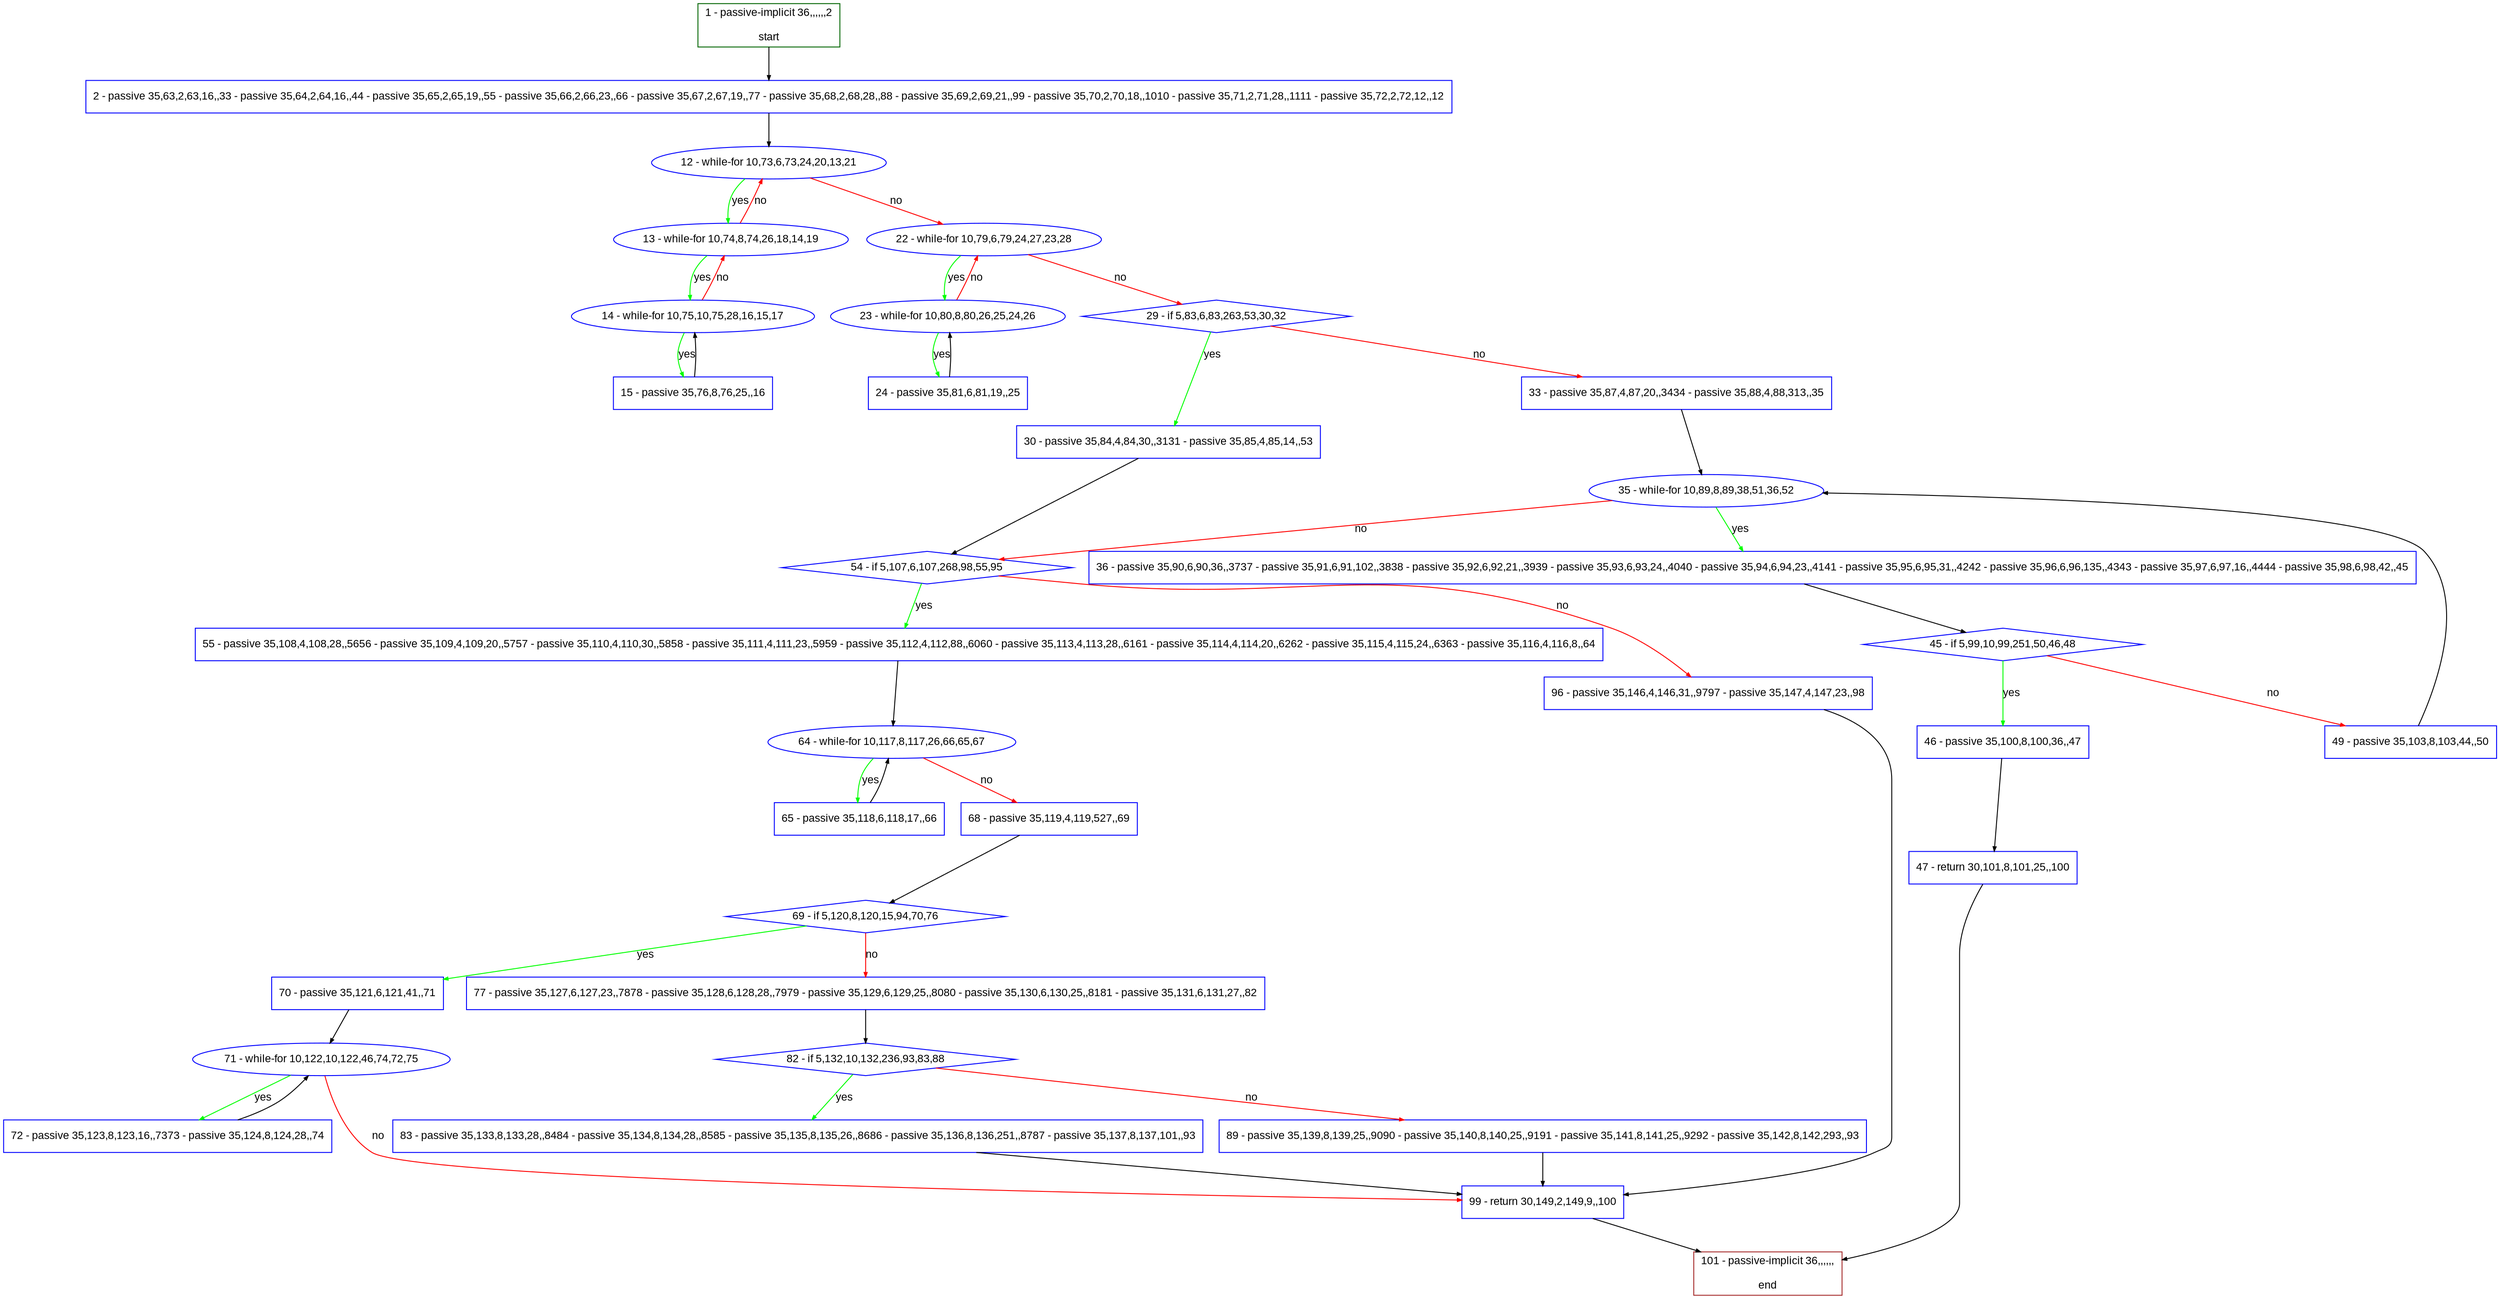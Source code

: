 digraph "" {
  graph [pack="true", label="", fontsize="12", packmode="clust", fontname="Arial", fillcolor="#FFFFCC", bgcolor="white", style="rounded,filled", compound="true"];
  node [node_initialized="no", label="", color="grey", fontsize="12", fillcolor="white", fontname="Arial", style="filled", shape="rectangle", compound="true", fixedsize="false"];
  edge [fontcolor="black", arrowhead="normal", arrowtail="none", arrowsize="0.5", ltail="", label="", color="black", fontsize="12", lhead="", fontname="Arial", dir="forward", compound="true"];
  __N1 [label="2 - passive 35,63,2,63,16,,33 - passive 35,64,2,64,16,,44 - passive 35,65,2,65,19,,55 - passive 35,66,2,66,23,,66 - passive 35,67,2,67,19,,77 - passive 35,68,2,68,28,,88 - passive 35,69,2,69,21,,99 - passive 35,70,2,70,18,,1010 - passive 35,71,2,71,28,,1111 - passive 35,72,2,72,12,,12", color="#0000ff", fillcolor="#ffffff", style="filled", shape="box"];
  __N2 [label="1 - passive-implicit 36,,,,,,2\n\nstart", color="#006400", fillcolor="#ffffff", style="filled", shape="box"];
  __N3 [label="12 - while-for 10,73,6,73,24,20,13,21", color="#0000ff", fillcolor="#ffffff", style="filled", shape="oval"];
  __N4 [label="13 - while-for 10,74,8,74,26,18,14,19", color="#0000ff", fillcolor="#ffffff", style="filled", shape="oval"];
  __N5 [label="22 - while-for 10,79,6,79,24,27,23,28", color="#0000ff", fillcolor="#ffffff", style="filled", shape="oval"];
  __N6 [label="14 - while-for 10,75,10,75,28,16,15,17", color="#0000ff", fillcolor="#ffffff", style="filled", shape="oval"];
  __N7 [label="15 - passive 35,76,8,76,25,,16", color="#0000ff", fillcolor="#ffffff", style="filled", shape="box"];
  __N8 [label="23 - while-for 10,80,8,80,26,25,24,26", color="#0000ff", fillcolor="#ffffff", style="filled", shape="oval"];
  __N9 [label="29 - if 5,83,6,83,263,53,30,32", color="#0000ff", fillcolor="#ffffff", style="filled", shape="diamond"];
  __N10 [label="24 - passive 35,81,6,81,19,,25", color="#0000ff", fillcolor="#ffffff", style="filled", shape="box"];
  __N11 [label="30 - passive 35,84,4,84,30,,3131 - passive 35,85,4,85,14,,53", color="#0000ff", fillcolor="#ffffff", style="filled", shape="box"];
  __N12 [label="33 - passive 35,87,4,87,20,,3434 - passive 35,88,4,88,313,,35", color="#0000ff", fillcolor="#ffffff", style="filled", shape="box"];
  __N13 [label="54 - if 5,107,6,107,268,98,55,95", color="#0000ff", fillcolor="#ffffff", style="filled", shape="diamond"];
  __N14 [label="35 - while-for 10,89,8,89,38,51,36,52", color="#0000ff", fillcolor="#ffffff", style="filled", shape="oval"];
  __N15 [label="36 - passive 35,90,6,90,36,,3737 - passive 35,91,6,91,102,,3838 - passive 35,92,6,92,21,,3939 - passive 35,93,6,93,24,,4040 - passive 35,94,6,94,23,,4141 - passive 35,95,6,95,31,,4242 - passive 35,96,6,96,135,,4343 - passive 35,97,6,97,16,,4444 - passive 35,98,6,98,42,,45", color="#0000ff", fillcolor="#ffffff", style="filled", shape="box"];
  __N16 [label="45 - if 5,99,10,99,251,50,46,48", color="#0000ff", fillcolor="#ffffff", style="filled", shape="diamond"];
  __N17 [label="46 - passive 35,100,8,100,36,,47", color="#0000ff", fillcolor="#ffffff", style="filled", shape="box"];
  __N18 [label="49 - passive 35,103,8,103,44,,50", color="#0000ff", fillcolor="#ffffff", style="filled", shape="box"];
  __N19 [label="47 - return 30,101,8,101,25,,100", color="#0000ff", fillcolor="#ffffff", style="filled", shape="box"];
  __N20 [label="101 - passive-implicit 36,,,,,,\n\nend", color="#a52a2a", fillcolor="#ffffff", style="filled", shape="box"];
  __N21 [label="55 - passive 35,108,4,108,28,,5656 - passive 35,109,4,109,20,,5757 - passive 35,110,4,110,30,,5858 - passive 35,111,4,111,23,,5959 - passive 35,112,4,112,88,,6060 - passive 35,113,4,113,28,,6161 - passive 35,114,4,114,20,,6262 - passive 35,115,4,115,24,,6363 - passive 35,116,4,116,8,,64", color="#0000ff", fillcolor="#ffffff", style="filled", shape="box"];
  __N22 [label="96 - passive 35,146,4,146,31,,9797 - passive 35,147,4,147,23,,98", color="#0000ff", fillcolor="#ffffff", style="filled", shape="box"];
  __N23 [label="64 - while-for 10,117,8,117,26,66,65,67", color="#0000ff", fillcolor="#ffffff", style="filled", shape="oval"];
  __N24 [label="65 - passive 35,118,6,118,17,,66", color="#0000ff", fillcolor="#ffffff", style="filled", shape="box"];
  __N25 [label="68 - passive 35,119,4,119,527,,69", color="#0000ff", fillcolor="#ffffff", style="filled", shape="box"];
  __N26 [label="69 - if 5,120,8,120,15,94,70,76", color="#0000ff", fillcolor="#ffffff", style="filled", shape="diamond"];
  __N27 [label="70 - passive 35,121,6,121,41,,71", color="#0000ff", fillcolor="#ffffff", style="filled", shape="box"];
  __N28 [label="77 - passive 35,127,6,127,23,,7878 - passive 35,128,6,128,28,,7979 - passive 35,129,6,129,25,,8080 - passive 35,130,6,130,25,,8181 - passive 35,131,6,131,27,,82", color="#0000ff", fillcolor="#ffffff", style="filled", shape="box"];
  __N29 [label="71 - while-for 10,122,10,122,46,74,72,75", color="#0000ff", fillcolor="#ffffff", style="filled", shape="oval"];
  __N30 [label="72 - passive 35,123,8,123,16,,7373 - passive 35,124,8,124,28,,74", color="#0000ff", fillcolor="#ffffff", style="filled", shape="box"];
  __N31 [label="99 - return 30,149,2,149,9,,100", color="#0000ff", fillcolor="#ffffff", style="filled", shape="box"];
  __N32 [label="82 - if 5,132,10,132,236,93,83,88", color="#0000ff", fillcolor="#ffffff", style="filled", shape="diamond"];
  __N33 [label="83 - passive 35,133,8,133,28,,8484 - passive 35,134,8,134,28,,8585 - passive 35,135,8,135,26,,8686 - passive 35,136,8,136,251,,8787 - passive 35,137,8,137,101,,93", color="#0000ff", fillcolor="#ffffff", style="filled", shape="box"];
  __N34 [label="89 - passive 35,139,8,139,25,,9090 - passive 35,140,8,140,25,,9191 - passive 35,141,8,141,25,,9292 - passive 35,142,8,142,293,,93", color="#0000ff", fillcolor="#ffffff", style="filled", shape="box"];
  __N2 -> __N1 [arrowhead="normal", arrowtail="none", color="#000000", label="", dir="forward"];
  __N1 -> __N3 [arrowhead="normal", arrowtail="none", color="#000000", label="", dir="forward"];
  __N3 -> __N4 [arrowhead="normal", arrowtail="none", color="#00ff00", label="yes", dir="forward"];
  __N4 -> __N3 [arrowhead="normal", arrowtail="none", color="#ff0000", label="no", dir="forward"];
  __N3 -> __N5 [arrowhead="normal", arrowtail="none", color="#ff0000", label="no", dir="forward"];
  __N4 -> __N6 [arrowhead="normal", arrowtail="none", color="#00ff00", label="yes", dir="forward"];
  __N6 -> __N4 [arrowhead="normal", arrowtail="none", color="#ff0000", label="no", dir="forward"];
  __N6 -> __N7 [arrowhead="normal", arrowtail="none", color="#00ff00", label="yes", dir="forward"];
  __N7 -> __N6 [arrowhead="normal", arrowtail="none", color="#000000", label="", dir="forward"];
  __N5 -> __N8 [arrowhead="normal", arrowtail="none", color="#00ff00", label="yes", dir="forward"];
  __N8 -> __N5 [arrowhead="normal", arrowtail="none", color="#ff0000", label="no", dir="forward"];
  __N5 -> __N9 [arrowhead="normal", arrowtail="none", color="#ff0000", label="no", dir="forward"];
  __N8 -> __N10 [arrowhead="normal", arrowtail="none", color="#00ff00", label="yes", dir="forward"];
  __N10 -> __N8 [arrowhead="normal", arrowtail="none", color="#000000", label="", dir="forward"];
  __N9 -> __N11 [arrowhead="normal", arrowtail="none", color="#00ff00", label="yes", dir="forward"];
  __N9 -> __N12 [arrowhead="normal", arrowtail="none", color="#ff0000", label="no", dir="forward"];
  __N11 -> __N13 [arrowhead="normal", arrowtail="none", color="#000000", label="", dir="forward"];
  __N12 -> __N14 [arrowhead="normal", arrowtail="none", color="#000000", label="", dir="forward"];
  __N14 -> __N15 [arrowhead="normal", arrowtail="none", color="#00ff00", label="yes", dir="forward"];
  __N14 -> __N13 [arrowhead="normal", arrowtail="none", color="#ff0000", label="no", dir="forward"];
  __N15 -> __N16 [arrowhead="normal", arrowtail="none", color="#000000", label="", dir="forward"];
  __N16 -> __N17 [arrowhead="normal", arrowtail="none", color="#00ff00", label="yes", dir="forward"];
  __N16 -> __N18 [arrowhead="normal", arrowtail="none", color="#ff0000", label="no", dir="forward"];
  __N17 -> __N19 [arrowhead="normal", arrowtail="none", color="#000000", label="", dir="forward"];
  __N19 -> __N20 [arrowhead="normal", arrowtail="none", color="#000000", label="", dir="forward"];
  __N18 -> __N14 [arrowhead="normal", arrowtail="none", color="#000000", label="", dir="forward"];
  __N13 -> __N21 [arrowhead="normal", arrowtail="none", color="#00ff00", label="yes", dir="forward"];
  __N13 -> __N22 [arrowhead="normal", arrowtail="none", color="#ff0000", label="no", dir="forward"];
  __N21 -> __N23 [arrowhead="normal", arrowtail="none", color="#000000", label="", dir="forward"];
  __N23 -> __N24 [arrowhead="normal", arrowtail="none", color="#00ff00", label="yes", dir="forward"];
  __N24 -> __N23 [arrowhead="normal", arrowtail="none", color="#000000", label="", dir="forward"];
  __N23 -> __N25 [arrowhead="normal", arrowtail="none", color="#ff0000", label="no", dir="forward"];
  __N25 -> __N26 [arrowhead="normal", arrowtail="none", color="#000000", label="", dir="forward"];
  __N26 -> __N27 [arrowhead="normal", arrowtail="none", color="#00ff00", label="yes", dir="forward"];
  __N26 -> __N28 [arrowhead="normal", arrowtail="none", color="#ff0000", label="no", dir="forward"];
  __N27 -> __N29 [arrowhead="normal", arrowtail="none", color="#000000", label="", dir="forward"];
  __N29 -> __N30 [arrowhead="normal", arrowtail="none", color="#00ff00", label="yes", dir="forward"];
  __N30 -> __N29 [arrowhead="normal", arrowtail="none", color="#000000", label="", dir="forward"];
  __N29 -> __N31 [arrowhead="normal", arrowtail="none", color="#ff0000", label="no", dir="forward"];
  __N28 -> __N32 [arrowhead="normal", arrowtail="none", color="#000000", label="", dir="forward"];
  __N32 -> __N33 [arrowhead="normal", arrowtail="none", color="#00ff00", label="yes", dir="forward"];
  __N32 -> __N34 [arrowhead="normal", arrowtail="none", color="#ff0000", label="no", dir="forward"];
  __N33 -> __N31 [arrowhead="normal", arrowtail="none", color="#000000", label="", dir="forward"];
  __N34 -> __N31 [arrowhead="normal", arrowtail="none", color="#000000", label="", dir="forward"];
  __N22 -> __N31 [arrowhead="normal", arrowtail="none", color="#000000", label="", dir="forward"];
  __N31 -> __N20 [arrowhead="normal", arrowtail="none", color="#000000", label="", dir="forward"];
}
